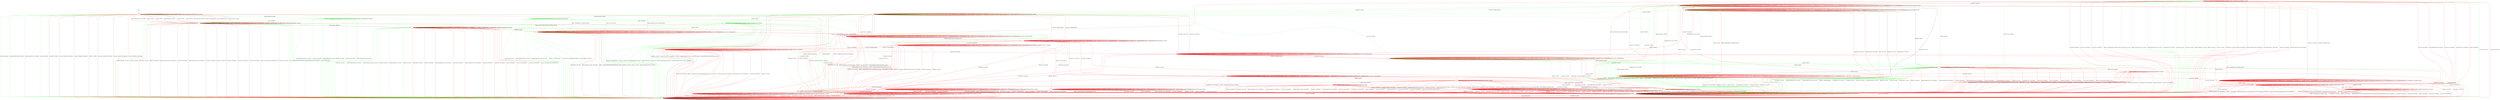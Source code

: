 digraph "" {
	graph ["Incoming time"=0.1571955680847168,
		"Outgoing time"=0.23135089874267578,
		Output="{'States': 36, 'Transitions': 837, 'Filename': '../results/ssh/OpenSSH-DropBear-cvc4-5.dot'}",
		Reference="{'States': 32, 'Transitions': 683, 'Filename': '../subjects/ssh/OpenSSH.dot'}",
		Solver=cvc4,
		Updated="{'States': 18, 'Transitions': 222, 'Filename': '../subjects/ssh/DropBear.dot'}",
		"f-measure"=0.15027624309392265,
		precision=0.3063063063063063,
		recall=0.09956076134699854
	];
	a -> a	[key=0,
		label="KEXINIT / NO_CONN"];
	a -> a	[key=1,
		label="SERVICE_REQUEST_AUTH / NO_CONN"];
	a -> a	[key=2,
		label="UA_PK_OK / NO_CONN"];
	a -> a	[key=3,
		label="SERVICE_REQUEST_CONN / NO_CONN"];
	a -> a	[key=4,
		label="NEWKEYS / NO_CONN"];
	a -> a	[key=5,
		label="UA_PK_NOK / NO_CONN"];
	a -> a	[key=6,
		label="CH_OPEN / CH_MAX"];
	a -> a	[key=7,
		label="CH_REQUEST_PTY / NO_CONN"];
	a -> a	[key=8,
		label="KEX30 / NO_CONN"];
	a -> a	[key=9,
		label="CH_EOF / NO_CONN"];
	a -> a	[key=10,
		label="CH_DATA / NO_CONN"];
	a -> a	[key=11,
		color=green,
		label="KEXINIT_PROCEED / NO_CONN"];
	a -> a	[key=12,
		color=red,
		label="DISCONNECT / NO_CONN"];
	a -> a	[key=13,
		color=red,
		label="CH_WINDOW_ADJUST / NO_CONN"];
	a -> a	[key=14,
		color=red,
		label="DEBUG / NO_CONN"];
	a -> a	[key=15,
		color=red,
		label="UA_NONE / NO_CONN"];
	a -> a	[key=16,
		color=red,
		label="CH_EXTENDED_DATA / NO_CONN"];
	a -> a	[key=17,
		color=red,
		label="IGNORE / NO_CONN"];
	a -> a	[key=18,
		color=red,
		label="UNIMPLEMENTED / NO_CONN"];
	a -> a	[key=19,
		color=red,
		label="UA_PW_OK / NO_CONN"];
	a -> a	[key=20,
		color=red,
		label="UA_PW_NOK / NO_CONN"];
	a -> a	[key=21,
		color=red,
		label="REKEY / NO_CONN|NO_CONN|NO_CONN"];
	a -> f	[key=0,
		label="CH_CLOSE / NO_CONN"];
	b -> a	[key=0,
		color=green,
		label="UA_PK_NOK / NO_CONN"];
	b -> a	[key=1,
		color=green,
		label="SERVICE_REQUEST_AUTH / NO_CONN"];
	b -> a	[key=2,
		color=green,
		label="SERVICE_REQUEST_CONN / NO_CONN"];
	b -> a	[key=3,
		color=green,
		label="CH_REQUEST_PTY / NO_CONN"];
	b -> a	[key=4,
		color=green,
		label="CH_DATA / NO_CONN"];
	b -> a	[key=5,
		color=green,
		label="UA_PK_OK / NO_CONN"];
	b -> a	[key=6,
		color=green,
		label="KEXINIT_PROCEED / NO_CONN"];
	b -> a	[key=7,
		color=green,
		label="KEXINIT / NO_CONN"];
	b -> a	[key=8,
		color=green,
		label="CH_EOF / NO_CONN"];
	b -> a	[key=9,
		color=red,
		label="DISCONNECT / NO_CONN"];
	b -> a	[key=10,
		color=red,
		label="KEXINIT / DISCONNECT"];
	b -> a	[key=11,
		color=red,
		label="SERVICE_REQUEST_AUTH / DISCONNECT"];
	b -> a	[key=12,
		color=red,
		label="CH_WINDOW_ADJUST / DISCONNECT"];
	b -> a	[key=13,
		color=red,
		label="UA_PK_OK / DISCONNECT"];
	b -> a	[key=14,
		color=red,
		label="SERVICE_REQUEST_CONN / DISCONNECT"];
	b -> a	[key=15,
		color=red,
		label="UA_NONE / DISCONNECT"];
	b -> a	[key=16,
		color=red,
		label="CH_EXTENDED_DATA / DISCONNECT"];
	b -> a	[key=17,
		color=red,
		label="UA_PK_NOK / DISCONNECT"];
	b -> a	[key=18,
		color=red,
		label="CH_REQUEST_PTY / DISCONNECT"];
	b -> a	[key=19,
		color=red,
		label="KEX30 / DISCONNECT"];
	b -> a	[key=20,
		color=red,
		label="CH_EOF / DISCONNECT"];
	b -> a	[key=21,
		color=red,
		label="CH_DATA / DISCONNECT"];
	b -> a	[key=22,
		color=red,
		label="UA_PW_OK / DISCONNECT"];
	b -> a	[key=23,
		color=red,
		label="UA_PW_NOK / DISCONNECT"];
	b -> a	[key=24,
		color=red,
		label="REKEY / DISCONNECT|NO_CONN|NO_CONN"];
	b -> b	[key=0,
		label="CH_OPEN / CH_MAX"];
	b -> b	[key=1,
		color=green,
		label="KEX30 / UNIMPLEMENTED"];
	b -> b	[key=2,
		color=red,
		label="DEBUG / NO_RESP"];
	b -> b	[key=3,
		color=red,
		label="IGNORE / NO_RESP"];
	b -> b	[key=4,
		color=red,
		label="UNIMPLEMENTED / NO_RESP"];
	b -> d	[key=0,
		label="NEWKEYS / NO_RESP"];
	b -> f	[key=0,
		color=green,
		label="CH_CLOSE / NO_CONN"];
	b -> f	[key=1,
		color=red,
		label="CH_CLOSE / DISCONNECT"];
	c -> a	[key=0,
		color=green,
		label="CH_OPEN / KEXINIT"];
	c -> a	[key=1,
		color=red,
		label="CH_OPEN / KEXINIT+DISCONNECT"];
	c -> c	[key=0,
		label="CH_CLOSE / CH_NONE"];
	c -> c	[key=1,
		label="CH_REQUEST_PTY / CH_NONE"];
	c -> c	[key=2,
		label="CH_EOF / CH_NONE"];
	c -> c	[key=3,
		label="CH_DATA / CH_NONE"];
	c -> c	[key=4,
		color=red,
		label="CH_WINDOW_ADJUST / CH_NONE"];
	c -> c	[key=5,
		color=red,
		label="CH_EXTENDED_DATA / CH_NONE"];
	c -> e	[key=0,
		color=red,
		label="REKEY / KEXINIT|KEX31+NEWKEYS|NO_RESP"];
	c -> f	[key=0,
		color=green,
		label="UA_PK_NOK / KEXINIT"];
	c -> f	[key=1,
		color=green,
		label="SERVICE_REQUEST_AUTH / KEXINIT"];
	c -> f	[key=2,
		color=green,
		label="SERVICE_REQUEST_CONN / KEXINIT"];
	c -> f	[key=3,
		color=green,
		label="UA_PK_OK / KEXINIT"];
	c -> f	[key=4,
		color=red,
		label="DISCONNECT / KEXINIT"];
	c -> f	[key=5,
		color=red,
		label="UA_PK_OK / KEXINIT+DISCONNECT"];
	c -> f	[key=6,
		color=red,
		label="UA_NONE / KEXINIT+DISCONNECT"];
	c -> f	[key=7,
		color=red,
		label="NEWKEYS / KEXINIT"];
	c -> f	[key=8,
		color=red,
		label="UA_PK_NOK / KEXINIT+DISCONNECT"];
	c -> f	[key=9,
		color=red,
		label="UA_PW_OK / KEXINIT+DISCONNECT"];
	c -> f	[key=10,
		color=red,
		label="UA_PW_NOK / KEXINIT+DISCONNECT"];
	c -> j	[key=0,
		label="KEXINIT / KEXINIT"];
	c -> j	[key=1,
		color=green,
		label="KEX30 / KEXINIT+UNIMPLEMENTED"];
	c -> j	[key=2,
		color=green,
		label="NEWKEYS / KEXINIT+UNIMPLEMENTED"];
	c -> j	[key=3,
		color=red,
		label="SERVICE_REQUEST_AUTH / KEXINIT"];
	c -> j	[key=4,
		color=red,
		label="DEBUG / KEXINIT"];
	c -> j	[key=5,
		color=red,
		label="SERVICE_REQUEST_CONN / KEXINIT"];
	c -> j	[key=6,
		color=red,
		label="KEX30 / KEXINIT"];
	c -> j	[key=7,
		color=red,
		label="IGNORE / KEXINIT"];
	c -> j	[key=8,
		color=red,
		label="UNIMPLEMENTED / KEXINIT"];
	o	[color=green];
	c -> o	[key=0,
		color=green,
		label="KEXINIT_PROCEED / KEXINIT"];
	d -> a	[key=0,
		label="NEWKEYS / NO_CONN"];
	d -> a	[key=1,
		color=green,
		label="KEX30 / NO_CONN"];
	d -> a	[key=2,
		color=red,
		label="DISCONNECT / NO_CONN"];
	d -> d	[key=0,
		label="CH_OPEN / CH_MAX"];
	d -> d	[key=1,
		label="CH_DATA / NO_RESP"];
	d -> d	[key=2,
		color=green,
		label="UA_PK_NOK / NO_RESP"];
	d -> d	[key=3,
		color=green,
		label="SERVICE_REQUEST_AUTH / SERVICE_ACCEPT"];
	d -> d	[key=4,
		color=green,
		label="SERVICE_REQUEST_CONN / SERVICE_ACCEPT"];
	d -> d	[key=5,
		color=green,
		label="UA_PK_OK / NO_RESP"];
	d -> d	[key=6,
		color=red,
		label="SERVICE_REQUEST_AUTH / NO_RESP"];
	d -> d	[key=7,
		color=red,
		label="CH_WINDOW_ADJUST / NO_RESP"];
	d -> d	[key=8,
		color=red,
		label="DEBUG / NO_RESP"];
	d -> d	[key=9,
		color=red,
		label="UA_PK_OK / UNIMPLEMENTED"];
	d -> d	[key=10,
		color=red,
		label="SERVICE_REQUEST_CONN / NO_RESP"];
	d -> d	[key=11,
		color=red,
		label="UA_NONE / UNIMPLEMENTED"];
	d -> d	[key=12,
		color=red,
		label="CH_EXTENDED_DATA / NO_RESP"];
	d -> d	[key=13,
		color=red,
		label="UA_PK_NOK / UNIMPLEMENTED"];
	d -> d	[key=14,
		color=red,
		label="KEX30 / NO_RESP"];
	d -> d	[key=15,
		color=red,
		label="IGNORE / NO_RESP"];
	d -> d	[key=16,
		color=red,
		label="CH_EOF / NO_RESP"];
	d -> d	[key=17,
		color=red,
		label="UNIMPLEMENTED / NO_RESP"];
	d -> d	[key=18,
		color=red,
		label="UA_PW_OK / UNIMPLEMENTED"];
	d -> d	[key=19,
		color=red,
		label="UA_PW_NOK / UNIMPLEMENTED"];
	d -> d	[key=20,
		color=red,
		label="REKEY / KEXINIT|KEX31+NEWKEYS|NO_RESP"];
	d -> h	[key=0,
		color=green,
		label="CH_REQUEST_PTY / CH_SUCCESS"];
	d -> i	[key=0,
		color=green,
		label="CH_EOF / CH_EOF"];
	d -> l	[key=0,
		color=green,
		label="CH_CLOSE / CH_EOF"];
	d -> m	[key=0,
		color=red,
		label="CH_REQUEST_PTY / CH_SUCCESS"];
	d -> n	[key=0,
		color=green,
		label="KEXINIT / KEXINIT"];
	r	[color=green];
	d -> r	[key=0,
		color=green,
		label="KEXINIT_PROCEED / KEXINIT"];
	z	[color=red];
	d -> z	[key=0,
		color=red,
		label="CH_CLOSE / CH_CLOSE"];
	ff	[color=red];
	d -> ff	[key=0,
		color=red,
		label="KEXINIT / KEXINIT"];
	e -> a	[key=0,
		color=green,
		label="CH_OPEN / NO_CONN"];
	e -> e	[key=0,
		label="CH_CLOSE / CH_NONE"];
	e -> e	[key=1,
		label="CH_REQUEST_PTY / CH_NONE"];
	e -> e	[key=2,
		label="CH_EOF / CH_NONE"];
	e -> e	[key=3,
		label="CH_DATA / CH_NONE"];
	e -> e	[key=4,
		color=green,
		label="UA_PK_NOK / UA_FAILURE"];
	e -> e	[key=5,
		color=green,
		label="SERVICE_REQUEST_AUTH / SERVICE_ACCEPT"];
	e -> e	[key=6,
		color=red,
		label="KEXINIT / UNIMPLEMENTED"];
	e -> e	[key=7,
		color=red,
		label="CH_WINDOW_ADJUST / CH_NONE"];
	e -> e	[key=8,
		color=red,
		label="DEBUG / NO_RESP"];
	e -> e	[key=9,
		color=red,
		label="UA_PK_OK / UNIMPLEMENTED"];
	e -> e	[key=10,
		color=red,
		label="UA_NONE / UNIMPLEMENTED"];
	e -> e	[key=11,
		color=red,
		label="CH_EXTENDED_DATA / CH_NONE"];
	e -> e	[key=12,
		color=red,
		label="UA_PK_NOK / UNIMPLEMENTED"];
	e -> e	[key=13,
		color=red,
		label="KEX30 / UNIMPLEMENTED"];
	e -> e	[key=14,
		color=red,
		label="IGNORE / NO_RESP"];
	e -> e	[key=15,
		color=red,
		label="UNIMPLEMENTED / NO_RESP"];
	e -> e	[key=16,
		color=red,
		label="UA_PW_OK / UNIMPLEMENTED"];
	e -> e	[key=17,
		color=red,
		label="UA_PW_NOK / UNIMPLEMENTED"];
	e -> f	[key=0,
		label="NEWKEYS / NO_CONN"];
	e -> f	[key=1,
		color=green,
		label="KEX30 / NO_CONN"];
	e -> f	[key=2,
		color=green,
		label="SERVICE_REQUEST_CONN / NO_CONN"];
	e -> f	[key=3,
		color=red,
		label="DISCONNECT / NO_CONN"];
	e -> f	[key=4,
		color=red,
		label="SERVICE_REQUEST_CONN / DISCONNECT"];
	e -> f	[key=5,
		color=red,
		label="REKEY / UNIMPLEMENTED|UNIMPLEMENTED|NO_CONN"];
	e -> l	[key=0,
		color=green,
		label="UA_PK_OK / UA_SUCCESS"];
	e -> l	[key=1,
		color=red,
		label="SERVICE_REQUEST_AUTH / SERVICE_ACCEPT"];
	p	[color=green];
	e -> p	[key=0,
		color=green,
		label="KEXINIT_PROCEED / KEXINIT"];
	q	[color=green];
	e -> q	[key=0,
		color=green,
		label="KEXINIT / KEXINIT"];
	s	[color=red];
	e -> s	[key=0,
		color=red,
		label="CH_OPEN / UNIMPLEMENTED"];
	f -> a	[key=0,
		label="CH_OPEN / NO_CONN"];
	f -> f	[key=0,
		label="KEXINIT / NO_CONN"];
	f -> f	[key=1,
		label="SERVICE_REQUEST_AUTH / NO_CONN"];
	f -> f	[key=2,
		label="UA_PK_OK / NO_CONN"];
	f -> f	[key=3,
		label="SERVICE_REQUEST_CONN / NO_CONN"];
	f -> f	[key=4,
		label="NEWKEYS / NO_CONN"];
	f -> f	[key=5,
		label="UA_PK_NOK / NO_CONN"];
	f -> f	[key=6,
		label="CH_CLOSE / CH_NONE"];
	f -> f	[key=7,
		label="CH_REQUEST_PTY / CH_NONE"];
	f -> f	[key=8,
		label="KEX30 / NO_CONN"];
	f -> f	[key=9,
		label="CH_EOF / CH_NONE"];
	f -> f	[key=10,
		label="CH_DATA / CH_NONE"];
	f -> f	[key=11,
		color=green,
		label="KEXINIT_PROCEED / NO_CONN"];
	f -> f	[key=12,
		color=red,
		label="DISCONNECT / NO_CONN"];
	f -> f	[key=13,
		color=red,
		label="CH_WINDOW_ADJUST / CH_NONE"];
	f -> f	[key=14,
		color=red,
		label="DEBUG / NO_CONN"];
	f -> f	[key=15,
		color=red,
		label="UA_NONE / NO_CONN"];
	f -> f	[key=16,
		color=red,
		label="CH_EXTENDED_DATA / CH_NONE"];
	f -> f	[key=17,
		color=red,
		label="IGNORE / NO_CONN"];
	f -> f	[key=18,
		color=red,
		label="UNIMPLEMENTED / NO_CONN"];
	f -> f	[key=19,
		color=red,
		label="UA_PW_OK / NO_CONN"];
	f -> f	[key=20,
		color=red,
		label="UA_PW_NOK / NO_CONN"];
	f -> f	[key=21,
		color=red,
		label="REKEY / NO_CONN|NO_CONN|NO_CONN"];
	g -> c	[key=0];
	h -> a	[key=0,
		label="NEWKEYS / NO_CONN"];
	h -> a	[key=1,
		color=green,
		label="KEX30 / NO_CONN"];
	h -> a	[key=2,
		color=green,
		label="CH_REQUEST_PTY / NO_CONN"];
	h -> a	[key=3,
		color=red,
		label="DISCONNECT / NO_CONN"];
	h -> a	[key=4,
		color=red,
		label="CH_REQUEST_PTY / DISCONNECT"];
	h -> h	[key=0,
		label="CH_OPEN / CH_MAX"];
	h -> h	[key=1,
		label="CH_DATA / NO_RESP"];
	h -> h	[key=2,
		color=green,
		label="UA_PK_NOK / NO_RESP"];
	h -> h	[key=3,
		color=green,
		label="SERVICE_REQUEST_AUTH / SERVICE_ACCEPT"];
	h -> h	[key=4,
		color=green,
		label="SERVICE_REQUEST_CONN / SERVICE_ACCEPT"];
	h -> h	[key=5,
		color=green,
		label="UA_PK_OK / NO_RESP"];
	h -> h	[key=6,
		color=red,
		label="SERVICE_REQUEST_AUTH / UNIMPLEMENTED"];
	h -> h	[key=7,
		color=red,
		label="CH_WINDOW_ADJUST / NO_RESP"];
	h -> h	[key=8,
		color=red,
		label="DEBUG / NO_RESP"];
	h -> h	[key=9,
		color=red,
		label="UA_PK_OK / UNIMPLEMENTED"];
	h -> h	[key=10,
		color=red,
		label="SERVICE_REQUEST_CONN / UNIMPLEMENTED"];
	h -> h	[key=11,
		color=red,
		label="UA_NONE / UNIMPLEMENTED"];
	h -> h	[key=12,
		color=red,
		label="CH_EXTENDED_DATA / NO_RESP"];
	h -> h	[key=13,
		color=red,
		label="UA_PK_NOK / UNIMPLEMENTED"];
	h -> h	[key=14,
		color=red,
		label="KEX30 / UNIMPLEMENTED"];
	h -> h	[key=15,
		color=red,
		label="IGNORE / NO_RESP"];
	h -> h	[key=16,
		color=red,
		label="CH_EOF / NO_RESP"];
	h -> h	[key=17,
		color=red,
		label="UNIMPLEMENTED / NO_RESP"];
	h -> h	[key=18,
		color=red,
		label="UA_PW_OK / UNIMPLEMENTED"];
	h -> h	[key=19,
		color=red,
		label="UA_PW_NOK / UNIMPLEMENTED"];
	h -> l	[key=0,
		color=green,
		label="CH_CLOSE / CH_EOF"];
	h -> m	[key=0,
		color=green,
		label="CH_EOF / CH_EOF"];
	h -> m	[key=1,
		color=red,
		label="REKEY / KEXINIT|KEX31+NEWKEYS|NO_RESP"];
	h -> n	[key=0,
		label="KEXINIT / KEXINIT"];
	h -> r	[key=0,
		color=green,
		label="KEXINIT_PROCEED / KEXINIT"];
	t	[color=red];
	h -> t	[key=0,
		color=red,
		label="CH_CLOSE / CH_CLOSE"];
	i -> a	[key=0,
		label="NEWKEYS / NO_CONN"];
	i -> a	[key=1,
		color=green,
		label="KEX30 / NO_CONN"];
	i -> a	[key=2,
		color=green,
		label="CH_DATA / NO_CONN"];
	i -> a	[key=3,
		color=red,
		label="DISCONNECT / NO_CONN"];
	i -> d	[key=0,
		color=red,
		label="REKEY / KEXINIT|KEX31+NEWKEYS|NO_RESP"];
	i -> h	[key=0,
		color=red,
		label="CH_REQUEST_PTY / CH_SUCCESS"];
	i -> i	[key=0,
		label="CH_OPEN / CH_MAX"];
	i -> i	[key=1,
		label="CH_EOF / NO_RESP"];
	i -> i	[key=2,
		color=green,
		label="UA_PK_NOK / NO_RESP"];
	i -> i	[key=3,
		color=green,
		label="SERVICE_REQUEST_AUTH / SERVICE_ACCEPT"];
	i -> i	[key=4,
		color=green,
		label="SERVICE_REQUEST_CONN / SERVICE_ACCEPT"];
	i -> i	[key=5,
		color=green,
		label="UA_PK_OK / NO_RESP"];
	i -> i	[key=6,
		color=red,
		label="SERVICE_REQUEST_AUTH / UNIMPLEMENTED"];
	i -> i	[key=7,
		color=red,
		label="CH_WINDOW_ADJUST / NO_RESP"];
	i -> i	[key=8,
		color=red,
		label="DEBUG / NO_RESP"];
	i -> i	[key=9,
		color=red,
		label="UA_PK_OK / UNIMPLEMENTED"];
	i -> i	[key=10,
		color=red,
		label="SERVICE_REQUEST_CONN / UNIMPLEMENTED"];
	i -> i	[key=11,
		color=red,
		label="UA_NONE / UNIMPLEMENTED"];
	i -> i	[key=12,
		color=red,
		label="CH_EXTENDED_DATA / NO_RESP"];
	i -> i	[key=13,
		color=red,
		label="UA_PK_NOK / UNIMPLEMENTED"];
	i -> i	[key=14,
		color=red,
		label="KEX30 / UNIMPLEMENTED"];
	i -> i	[key=15,
		color=red,
		label="IGNORE / NO_RESP"];
	i -> i	[key=16,
		color=red,
		label="CH_DATA / NO_RESP"];
	i -> i	[key=17,
		color=red,
		label="UNIMPLEMENTED / NO_RESP"];
	i -> i	[key=18,
		color=red,
		label="UA_PW_OK / UNIMPLEMENTED"];
	i -> i	[key=19,
		color=red,
		label="UA_PW_NOK / UNIMPLEMENTED"];
	i -> l	[key=0,
		color=green,
		label="CH_CLOSE / NO_RESP"];
	i -> m	[key=0,
		color=green,
		label="CH_REQUEST_PTY / CH_SUCCESS"];
	i -> n	[key=0,
		color=green,
		label="KEXINIT / KEXINIT"];
	i -> r	[key=0,
		color=green,
		label="KEXINIT_PROCEED / KEXINIT"];
	i -> t	[key=0,
		color=red,
		label="CH_CLOSE / CH_CLOSE"];
	i -> ff	[key=0,
		color=red,
		label="KEXINIT / KEXINIT"];
	j -> a	[key=0,
		color=green,
		label="CH_OPEN / NO_CONN"];
	j -> a	[key=1,
		color=red,
		label="CH_OPEN / DISCONNECT"];
	j -> f	[key=0,
		color=green,
		label="UA_PK_NOK / NO_CONN"];
	j -> f	[key=1,
		color=green,
		label="SERVICE_REQUEST_AUTH / NO_CONN"];
	j -> f	[key=2,
		color=green,
		label="SERVICE_REQUEST_CONN / NO_CONN"];
	j -> f	[key=3,
		color=green,
		label="UA_PK_OK / NO_CONN"];
	j -> f	[key=4,
		color=green,
		label="KEXINIT_PROCEED / NO_CONN"];
	j -> f	[key=5,
		color=green,
		label="KEXINIT / NO_CONN"];
	j -> f	[key=6,
		color=red,
		label="DISCONNECT / NO_CONN"];
	j -> f	[key=7,
		color=red,
		label="KEXINIT / DISCONNECT"];
	j -> f	[key=8,
		color=red,
		label="SERVICE_REQUEST_AUTH / DISCONNECT"];
	j -> f	[key=9,
		color=red,
		label="UA_PK_OK / DISCONNECT"];
	j -> f	[key=10,
		color=red,
		label="SERVICE_REQUEST_CONN / DISCONNECT"];
	j -> f	[key=11,
		color=red,
		label="UA_NONE / DISCONNECT"];
	j -> f	[key=12,
		color=red,
		label="NEWKEYS / NO_CONN"];
	j -> f	[key=13,
		color=red,
		label="UA_PK_NOK / DISCONNECT"];
	j -> f	[key=14,
		color=red,
		label="UA_PW_OK / DISCONNECT"];
	j -> f	[key=15,
		color=red,
		label="UA_PW_NOK / DISCONNECT"];
	j -> f	[key=16,
		color=red,
		label="REKEY / DISCONNECT|NO_CONN|NO_CONN"];
	j -> j	[key=0,
		label="CH_CLOSE / CH_NONE"];
	j -> j	[key=1,
		label="CH_REQUEST_PTY / CH_NONE"];
	j -> j	[key=2,
		label="CH_EOF / CH_NONE"];
	j -> j	[key=3,
		label="CH_DATA / CH_NONE"];
	j -> j	[key=4,
		color=green,
		label="NEWKEYS / UNIMPLEMENTED"];
	j -> j	[key=5,
		color=red,
		label="CH_WINDOW_ADJUST / CH_NONE"];
	j -> j	[key=6,
		color=red,
		label="DEBUG / NO_RESP"];
	j -> j	[key=7,
		color=red,
		label="CH_EXTENDED_DATA / CH_NONE"];
	j -> j	[key=8,
		color=red,
		label="IGNORE / NO_RESP"];
	j -> j	[key=9,
		color=red,
		label="UNIMPLEMENTED / NO_RESP"];
	j -> k	[key=0,
		label="KEX30 / KEX31+NEWKEYS"];
	k -> a	[key=0,
		color=green,
		label="CH_OPEN / NO_CONN"];
	k -> a	[key=1,
		color=red,
		label="CH_OPEN / DISCONNECT"];
	k -> e	[key=0,
		label="NEWKEYS / NO_RESP"];
	k -> f	[key=0,
		color=green,
		label="UA_PK_NOK / NO_CONN"];
	k -> f	[key=1,
		color=green,
		label="SERVICE_REQUEST_AUTH / NO_CONN"];
	k -> f	[key=2,
		color=green,
		label="SERVICE_REQUEST_CONN / NO_CONN"];
	k -> f	[key=3,
		color=green,
		label="UA_PK_OK / NO_CONN"];
	k -> f	[key=4,
		color=green,
		label="KEXINIT_PROCEED / NO_CONN"];
	k -> f	[key=5,
		color=green,
		label="KEXINIT / NO_CONN"];
	k -> f	[key=6,
		color=red,
		label="DISCONNECT / NO_CONN"];
	k -> f	[key=7,
		color=red,
		label="KEXINIT / DISCONNECT"];
	k -> f	[key=8,
		color=red,
		label="SERVICE_REQUEST_AUTH / DISCONNECT"];
	k -> f	[key=9,
		color=red,
		label="UA_PK_OK / DISCONNECT"];
	k -> f	[key=10,
		color=red,
		label="SERVICE_REQUEST_CONN / DISCONNECT"];
	k -> f	[key=11,
		color=red,
		label="UA_NONE / DISCONNECT"];
	k -> f	[key=12,
		color=red,
		label="UA_PK_NOK / DISCONNECT"];
	k -> f	[key=13,
		color=red,
		label="KEX30 / DISCONNECT"];
	k -> f	[key=14,
		color=red,
		label="UA_PW_OK / DISCONNECT"];
	k -> f	[key=15,
		color=red,
		label="UA_PW_NOK / DISCONNECT"];
	k -> f	[key=16,
		color=red,
		label="REKEY / DISCONNECT|NO_CONN|NO_CONN"];
	k -> k	[key=0,
		label="CH_CLOSE / CH_NONE"];
	k -> k	[key=1,
		label="CH_REQUEST_PTY / CH_NONE"];
	k -> k	[key=2,
		label="CH_EOF / CH_NONE"];
	k -> k	[key=3,
		label="CH_DATA / CH_NONE"];
	k -> k	[key=4,
		color=green,
		label="KEX30 / UNIMPLEMENTED"];
	k -> k	[key=5,
		color=red,
		label="CH_WINDOW_ADJUST / CH_NONE"];
	k -> k	[key=6,
		color=red,
		label="DEBUG / NO_RESP"];
	k -> k	[key=7,
		color=red,
		label="CH_EXTENDED_DATA / CH_NONE"];
	k -> k	[key=8,
		color=red,
		label="IGNORE / NO_RESP"];
	k -> k	[key=9,
		color=red,
		label="UNIMPLEMENTED / NO_RESP"];
	l -> d	[key=0,
		color=green,
		label="CH_OPEN / CH_OPEN_SUCCESS"];
	l -> f	[key=0,
		label="NEWKEYS / NO_CONN"];
	l -> f	[key=1,
		color=green,
		label="KEX30 / NO_CONN"];
	l -> f	[key=2,
		color=red,
		label="DISCONNECT / NO_CONN"];
	l -> f	[key=3,
		color=red,
		label="SERVICE_REQUEST_CONN / DISCONNECT"];
	l -> f	[key=4,
		color=red,
		label="REKEY / UNIMPLEMENTED|UNIMPLEMENTED|NO_CONN"];
	l -> l	[key=0,
		label="SERVICE_REQUEST_AUTH / SERVICE_ACCEPT"];
	l -> l	[key=1,
		label="CH_CLOSE / CH_NONE"];
	l -> l	[key=2,
		label="CH_REQUEST_PTY / CH_NONE"];
	l -> l	[key=3,
		label="CH_EOF / CH_NONE"];
	l -> l	[key=4,
		label="CH_DATA / CH_NONE"];
	l -> l	[key=5,
		color=green,
		label="UA_PK_NOK / NO_RESP"];
	l -> l	[key=6,
		color=green,
		label="SERVICE_REQUEST_CONN / SERVICE_ACCEPT"];
	l -> l	[key=7,
		color=green,
		label="UA_PK_OK / NO_RESP"];
	l -> l	[key=8,
		color=red,
		label="KEXINIT / UNIMPLEMENTED"];
	l -> l	[key=9,
		color=red,
		label="CH_WINDOW_ADJUST / CH_NONE"];
	l -> l	[key=10,
		color=red,
		label="DEBUG / NO_RESP"];
	l -> l	[key=11,
		color=red,
		label="CH_EXTENDED_DATA / CH_NONE"];
	l -> l	[key=12,
		color=red,
		label="KEX30 / UNIMPLEMENTED"];
	l -> l	[key=13,
		color=red,
		label="IGNORE / NO_RESP"];
	l -> l	[key=14,
		color=red,
		label="UNIMPLEMENTED / NO_RESP"];
	l -> p	[key=0,
		color=green,
		label="KEXINIT_PROCEED / KEXINIT"];
	l -> q	[key=0,
		color=green,
		label="KEXINIT / KEXINIT"];
	l -> t	[key=0,
		color=red,
		label="UA_PK_OK / UA_SUCCESS"];
	l -> t	[key=1,
		color=red,
		label="UA_PW_OK / UA_SUCCESS"];
	u	[color=red];
	l -> u	[key=0,
		color=red,
		label="UA_PW_NOK / UA_FAILURE"];
	v	[color=red];
	l -> v	[key=0,
		color=red,
		label="UA_NONE / UA_FAILURE"];
	w	[color=red];
	l -> w	[key=0,
		color=red,
		label="UA_PK_NOK / UA_FAILURE"];
	x	[color=red];
	l -> x	[key=0,
		color=red,
		label="CH_OPEN / UNIMPLEMENTED"];
	m -> a	[key=0,
		label="NEWKEYS / NO_CONN"];
	m -> a	[key=1,
		color=green,
		label="KEX30 / NO_CONN"];
	m -> a	[key=2,
		color=green,
		label="CH_REQUEST_PTY / NO_CONN"];
	m -> a	[key=3,
		color=green,
		label="CH_DATA / NO_CONN"];
	m -> a	[key=4,
		color=red,
		label="DISCONNECT / NO_CONN"];
	m -> a	[key=5,
		color=red,
		label="CH_REQUEST_PTY / DISCONNECT"];
	m -> l	[key=0,
		color=green,
		label="CH_CLOSE / NO_RESP"];
	m -> m	[key=0,
		label="CH_OPEN / CH_MAX"];
	m -> m	[key=1,
		label="CH_EOF / NO_RESP"];
	m -> m	[key=2,
		color=green,
		label="UA_PK_NOK / NO_RESP"];
	m -> m	[key=3,
		color=green,
		label="SERVICE_REQUEST_AUTH / SERVICE_ACCEPT"];
	m -> m	[key=4,
		color=green,
		label="SERVICE_REQUEST_CONN / SERVICE_ACCEPT"];
	m -> m	[key=5,
		color=green,
		label="UA_PK_OK / NO_RESP"];
	m -> m	[key=6,
		color=red,
		label="SERVICE_REQUEST_AUTH / NO_RESP"];
	m -> m	[key=7,
		color=red,
		label="CH_WINDOW_ADJUST / NO_RESP"];
	m -> m	[key=8,
		color=red,
		label="DEBUG / NO_RESP"];
	m -> m	[key=9,
		color=red,
		label="UA_PK_OK / UNIMPLEMENTED"];
	m -> m	[key=10,
		color=red,
		label="SERVICE_REQUEST_CONN / NO_RESP"];
	m -> m	[key=11,
		color=red,
		label="UA_NONE / UNIMPLEMENTED"];
	m -> m	[key=12,
		color=red,
		label="CH_EXTENDED_DATA / NO_RESP"];
	m -> m	[key=13,
		color=red,
		label="UA_PK_NOK / UNIMPLEMENTED"];
	m -> m	[key=14,
		color=red,
		label="KEX30 / NO_RESP"];
	m -> m	[key=15,
		color=red,
		label="IGNORE / NO_RESP"];
	m -> m	[key=16,
		color=red,
		label="CH_DATA / NO_RESP"];
	m -> m	[key=17,
		color=red,
		label="UNIMPLEMENTED / NO_RESP"];
	m -> m	[key=18,
		color=red,
		label="UA_PW_OK / UNIMPLEMENTED"];
	m -> m	[key=19,
		color=red,
		label="UA_PW_NOK / UNIMPLEMENTED"];
	m -> m	[key=20,
		color=red,
		label="REKEY / KEXINIT|KEX31+NEWKEYS|NO_RESP"];
	m -> n	[key=0,
		label="KEXINIT / KEXINIT"];
	m -> r	[key=0,
		color=green,
		label="KEXINIT_PROCEED / KEXINIT"];
	m -> z	[key=0,
		color=red,
		label="CH_CLOSE / CH_CLOSE"];
	n -> a	[key=0,
		color=green,
		label="UA_PK_NOK / NO_CONN"];
	n -> a	[key=1,
		color=green,
		label="SERVICE_REQUEST_AUTH / NO_CONN"];
	n -> a	[key=2,
		color=green,
		label="SERVICE_REQUEST_CONN / NO_CONN"];
	n -> a	[key=3,
		color=green,
		label="NEWKEYS / UNIMPLEMENTED"];
	n -> a	[key=4,
		color=green,
		label="CH_REQUEST_PTY / NO_CONN"];
	n -> a	[key=5,
		color=green,
		label="CH_DATA / NO_CONN"];
	n -> a	[key=6,
		color=green,
		label="UA_PK_OK / NO_CONN"];
	n -> a	[key=7,
		color=green,
		label="KEXINIT_PROCEED / NO_CONN"];
	n -> a	[key=8,
		color=green,
		label="KEXINIT / NO_CONN"];
	n -> a	[key=9,
		color=green,
		label="CH_EOF / NO_CONN"];
	n -> a	[key=10,
		color=red,
		label="DISCONNECT / NO_CONN"];
	n -> a	[key=11,
		color=red,
		label="KEXINIT / DISCONNECT"];
	n -> a	[key=12,
		color=red,
		label="SERVICE_REQUEST_AUTH / DISCONNECT"];
	n -> a	[key=13,
		color=red,
		label="CH_WINDOW_ADJUST / DISCONNECT"];
	n -> a	[key=14,
		color=red,
		label="UA_PK_OK / DISCONNECT"];
	n -> a	[key=15,
		color=red,
		label="SERVICE_REQUEST_CONN / DISCONNECT"];
	n -> a	[key=16,
		color=red,
		label="UA_NONE / DISCONNECT"];
	n -> a	[key=17,
		color=red,
		label="CH_EXTENDED_DATA / DISCONNECT"];
	n -> a	[key=18,
		color=red,
		label="NEWKEYS / NO_CONN"];
	n -> a	[key=19,
		color=red,
		label="UA_PK_NOK / DISCONNECT"];
	n -> a	[key=20,
		color=red,
		label="CH_REQUEST_PTY / DISCONNECT"];
	n -> a	[key=21,
		color=red,
		label="CH_EOF / DISCONNECT"];
	n -> a	[key=22,
		color=red,
		label="CH_DATA / DISCONNECT"];
	n -> a	[key=23,
		color=red,
		label="UA_PW_OK / DISCONNECT"];
	n -> a	[key=24,
		color=red,
		label="UA_PW_NOK / DISCONNECT"];
	n -> a	[key=25,
		color=red,
		label="REKEY / DISCONNECT|NO_CONN|NO_CONN"];
	n -> b	[key=0,
		color=green,
		label="KEX30 / KEX31+NEWKEYS"];
	n -> f	[key=0,
		color=green,
		label="CH_CLOSE / NO_CONN"];
	n -> f	[key=1,
		color=red,
		label="CH_CLOSE / DISCONNECT"];
	n -> n	[key=0,
		label="CH_OPEN / CH_MAX"];
	n -> n	[key=1,
		color=red,
		label="DEBUG / NO_RESP"];
	n -> n	[key=2,
		color=red,
		label="IGNORE / NO_RESP"];
	n -> n	[key=3,
		color=red,
		label="UNIMPLEMENTED / NO_RESP"];
	jj	[color=red];
	n -> jj	[key=0,
		color=red,
		label="KEX30 / KEX31+NEWKEYS"];
	o -> a	[key=0,
		color=green,
		label="CH_OPEN / NO_CONN"];
	o -> f	[key=0,
		color=green,
		label="UA_PK_NOK / NO_CONN"];
	o -> f	[key=1,
		color=green,
		label="SERVICE_REQUEST_AUTH / NO_CONN"];
	o -> f	[key=2,
		color=green,
		label="SERVICE_REQUEST_CONN / NO_CONN"];
	o -> f	[key=3,
		color=green,
		label="UA_PK_OK / NO_CONN"];
	o -> f	[key=4,
		color=green,
		label="KEXINIT_PROCEED / NO_CONN"];
	o -> f	[key=5,
		color=green,
		label="KEXINIT / NO_CONN"];
	o -> j	[key=0,
		color=green,
		label="KEX30 / NO_RESP"];
	o -> o	[key=0,
		color=green,
		label="NEWKEYS / UNIMPLEMENTED"];
	o -> o	[key=1,
		color=green,
		label="CH_REQUEST_PTY / CH_NONE"];
	o -> o	[key=2,
		color=green,
		label="CH_DATA / CH_NONE"];
	o -> o	[key=3,
		color=green,
		label="CH_CLOSE / CH_NONE"];
	o -> o	[key=4,
		color=green,
		label="CH_EOF / CH_NONE"];
	p -> a	[key=0,
		color=green,
		label="CH_OPEN / NO_CONN"];
	p -> f	[key=0,
		color=green,
		label="UA_PK_NOK / NO_CONN"];
	p -> f	[key=1,
		color=green,
		label="SERVICE_REQUEST_AUTH / NO_CONN"];
	p -> f	[key=2,
		color=green,
		label="SERVICE_REQUEST_CONN / NO_CONN"];
	p -> f	[key=3,
		color=green,
		label="NEWKEYS / UNIMPLEMENTED"];
	p -> f	[key=4,
		color=green,
		label="UA_PK_OK / NO_CONN"];
	p -> f	[key=5,
		color=green,
		label="KEXINIT_PROCEED / NO_CONN"];
	p -> f	[key=6,
		color=green,
		label="KEXINIT / NO_CONN"];
	p -> p	[key=0,
		color=green,
		label="CH_REQUEST_PTY / CH_NONE"];
	p -> p	[key=1,
		color=green,
		label="CH_DATA / CH_NONE"];
	p -> p	[key=2,
		color=green,
		label="CH_CLOSE / CH_NONE"];
	p -> p	[key=3,
		color=green,
		label="CH_EOF / CH_NONE"];
	p -> q	[key=0,
		color=green,
		label="KEX30 / NO_RESP"];
	q -> a	[key=0,
		color=green,
		label="CH_OPEN / NO_CONN"];
	q -> f	[key=0,
		color=green,
		label="UA_PK_NOK / NO_CONN"];
	q -> f	[key=1,
		color=green,
		label="SERVICE_REQUEST_AUTH / NO_CONN"];
	q -> f	[key=2,
		color=green,
		label="SERVICE_REQUEST_CONN / NO_CONN"];
	q -> f	[key=3,
		color=green,
		label="NEWKEYS / UNIMPLEMENTED"];
	q -> f	[key=4,
		color=green,
		label="UA_PK_OK / NO_CONN"];
	q -> f	[key=5,
		color=green,
		label="KEXINIT_PROCEED / NO_CONN"];
	q -> f	[key=6,
		color=green,
		label="KEXINIT / NO_CONN"];
	q -> k	[key=0,
		color=green,
		label="KEX30 / KEX31+NEWKEYS"];
	q -> q	[key=0,
		color=green,
		label="CH_REQUEST_PTY / CH_NONE"];
	q -> q	[key=1,
		color=green,
		label="CH_DATA / CH_NONE"];
	q -> q	[key=2,
		color=green,
		label="CH_CLOSE / CH_NONE"];
	q -> q	[key=3,
		color=green,
		label="CH_EOF / CH_NONE"];
	r -> a	[key=0,
		color=green,
		label="UA_PK_NOK / NO_CONN"];
	r -> a	[key=1,
		color=green,
		label="SERVICE_REQUEST_AUTH / NO_CONN"];
	r -> a	[key=2,
		color=green,
		label="SERVICE_REQUEST_CONN / NO_CONN"];
	r -> a	[key=3,
		color=green,
		label="NEWKEYS / UNIMPLEMENTED"];
	r -> a	[key=4,
		color=green,
		label="CH_REQUEST_PTY / NO_CONN"];
	r -> a	[key=5,
		color=green,
		label="CH_DATA / NO_CONN"];
	r -> a	[key=6,
		color=green,
		label="UA_PK_OK / NO_CONN"];
	r -> a	[key=7,
		color=green,
		label="KEXINIT_PROCEED / NO_CONN"];
	r -> a	[key=8,
		color=green,
		label="KEXINIT / NO_CONN"];
	r -> a	[key=9,
		color=green,
		label="CH_EOF / NO_CONN"];
	r -> f	[key=0,
		color=green,
		label="CH_CLOSE / NO_CONN"];
	r -> n	[key=0,
		color=green,
		label="KEX30 / NO_RESP"];
	r -> r	[key=0,
		color=green,
		label="CH_OPEN / CH_MAX"];
	s -> a	[key=0,
		color=red,
		label="DISCONNECT / NO_CONN"];
	s -> a	[key=1,
		color=red,
		label="SERVICE_REQUEST_CONN / DISCONNECT"];
	s -> a	[key=2,
		color=red,
		label="NEWKEYS / NO_CONN"];
	s -> a	[key=3,
		color=red,
		label="REKEY / UNIMPLEMENTED|UNIMPLEMENTED|NO_CONN"];
	s -> e	[key=0,
		color=red,
		label="CH_CLOSE / UNIMPLEMENTED"];
	s -> s	[key=0,
		color=red,
		label="KEXINIT / UNIMPLEMENTED"];
	s -> s	[key=1,
		color=red,
		label="CH_WINDOW_ADJUST / UNIMPLEMENTED"];
	s -> s	[key=2,
		color=red,
		label="DEBUG / NO_RESP"];
	s -> s	[key=3,
		color=red,
		label="UA_PK_OK / UNIMPLEMENTED"];
	s -> s	[key=4,
		color=red,
		label="UA_NONE / UNIMPLEMENTED"];
	s -> s	[key=5,
		color=red,
		label="CH_EXTENDED_DATA / UNIMPLEMENTED"];
	s -> s	[key=6,
		color=red,
		label="UA_PK_NOK / UNIMPLEMENTED"];
	s -> s	[key=7,
		color=red,
		label="CH_OPEN / CH_MAX"];
	s -> s	[key=8,
		color=red,
		label="CH_REQUEST_PTY / UNIMPLEMENTED"];
	s -> s	[key=9,
		color=red,
		label="KEX30 / UNIMPLEMENTED"];
	s -> s	[key=10,
		color=red,
		label="IGNORE / NO_RESP"];
	s -> s	[key=11,
		color=red,
		label="CH_EOF / UNIMPLEMENTED"];
	s -> s	[key=12,
		color=red,
		label="CH_DATA / UNIMPLEMENTED"];
	s -> s	[key=13,
		color=red,
		label="UNIMPLEMENTED / NO_RESP"];
	s -> s	[key=14,
		color=red,
		label="UA_PW_OK / UNIMPLEMENTED"];
	s -> s	[key=15,
		color=red,
		label="UA_PW_NOK / UNIMPLEMENTED"];
	s -> x	[key=0,
		color=red,
		label="SERVICE_REQUEST_AUTH / SERVICE_ACCEPT"];
	t -> f	[key=0,
		color=red,
		label="DISCONNECT / NO_CONN"];
	t -> f	[key=1,
		color=red,
		label="NEWKEYS / NO_CONN"];
	t -> i	[key=0,
		color=red,
		label="CH_OPEN / CH_OPEN_SUCCESS"];
	t -> t	[key=0,
		color=red,
		label="SERVICE_REQUEST_AUTH / UNIMPLEMENTED"];
	t -> t	[key=1,
		color=red,
		label="CH_WINDOW_ADJUST / CH_NONE"];
	t -> t	[key=2,
		color=red,
		label="DEBUG / NO_RESP"];
	t -> t	[key=3,
		color=red,
		label="UA_PK_OK / UNIMPLEMENTED"];
	t -> t	[key=4,
		color=red,
		label="SERVICE_REQUEST_CONN / UNIMPLEMENTED"];
	t -> t	[key=5,
		color=red,
		label="UA_NONE / UNIMPLEMENTED"];
	t -> t	[key=6,
		color=red,
		label="CH_EXTENDED_DATA / CH_NONE"];
	t -> t	[key=7,
		color=red,
		label="UA_PK_NOK / UNIMPLEMENTED"];
	t -> t	[key=8,
		color=red,
		label="CH_CLOSE / CH_NONE"];
	t -> t	[key=9,
		color=red,
		label="CH_REQUEST_PTY / CH_NONE"];
	t -> t	[key=10,
		color=red,
		label="KEX30 / UNIMPLEMENTED"];
	t -> t	[key=11,
		color=red,
		label="IGNORE / NO_RESP"];
	t -> t	[key=12,
		color=red,
		label="CH_EOF / CH_NONE"];
	t -> t	[key=13,
		color=red,
		label="CH_DATA / CH_NONE"];
	t -> t	[key=14,
		color=red,
		label="UNIMPLEMENTED / NO_RESP"];
	t -> t	[key=15,
		color=red,
		label="UA_PW_OK / UNIMPLEMENTED"];
	t -> t	[key=16,
		color=red,
		label="UA_PW_NOK / UNIMPLEMENTED"];
	y	[color=red];
	t -> y	[key=0,
		color=red,
		label="KEXINIT / KEXINIT"];
	t -> z	[key=0,
		color=red,
		label="REKEY / KEXINIT|KEX31+NEWKEYS|NO_RESP"];
	u -> f	[key=0,
		color=red,
		label="DISCONNECT / NO_CONN"];
	u -> f	[key=1,
		color=red,
		label="UA_PK_OK / DISCONNECT"];
	u -> f	[key=2,
		color=red,
		label="SERVICE_REQUEST_CONN / DISCONNECT"];
	u -> f	[key=3,
		color=red,
		label="UA_NONE / DISCONNECT"];
	u -> f	[key=4,
		color=red,
		label="NEWKEYS / NO_CONN"];
	u -> f	[key=5,
		color=red,
		label="UA_PK_NOK / DISCONNECT"];
	u -> f	[key=6,
		color=red,
		label="REKEY / UNIMPLEMENTED|UNIMPLEMENTED|NO_CONN"];
	u -> t	[key=0,
		color=red,
		label="UA_PW_OK / UA_SUCCESS"];
	u -> u	[key=0,
		color=red,
		label="KEXINIT / UNIMPLEMENTED"];
	u -> u	[key=1,
		color=red,
		label="SERVICE_REQUEST_AUTH / SERVICE_ACCEPT"];
	u -> u	[key=2,
		color=red,
		label="CH_WINDOW_ADJUST / CH_NONE"];
	u -> u	[key=3,
		color=red,
		label="DEBUG / NO_RESP"];
	u -> u	[key=4,
		color=red,
		label="CH_EXTENDED_DATA / CH_NONE"];
	u -> u	[key=5,
		color=red,
		label="CH_CLOSE / CH_NONE"];
	u -> u	[key=6,
		color=red,
		label="CH_REQUEST_PTY / CH_NONE"];
	u -> u	[key=7,
		color=red,
		label="KEX30 / UNIMPLEMENTED"];
	u -> u	[key=8,
		color=red,
		label="IGNORE / NO_RESP"];
	u -> u	[key=9,
		color=red,
		label="CH_EOF / CH_NONE"];
	u -> u	[key=10,
		color=red,
		label="CH_DATA / CH_NONE"];
	u -> u	[key=11,
		color=red,
		label="UNIMPLEMENTED / NO_RESP"];
	u -> u	[key=12,
		color=red,
		label="UA_PW_NOK / UA_FAILURE"];
	aa	[color=red];
	u -> aa	[key=0,
		color=red,
		label="CH_OPEN / UNIMPLEMENTED"];
	v -> f	[key=0,
		color=red,
		label="DISCONNECT / NO_CONN"];
	v -> f	[key=1,
		color=red,
		label="UA_PK_OK / DISCONNECT"];
	v -> f	[key=2,
		color=red,
		label="SERVICE_REQUEST_CONN / DISCONNECT"];
	v -> f	[key=3,
		color=red,
		label="NEWKEYS / NO_CONN"];
	v -> f	[key=4,
		color=red,
		label="UA_PK_NOK / DISCONNECT"];
	v -> f	[key=5,
		color=red,
		label="UA_PW_OK / DISCONNECT"];
	v -> f	[key=6,
		color=red,
		label="UA_PW_NOK / DISCONNECT"];
	v -> f	[key=7,
		color=red,
		label="REKEY / UNIMPLEMENTED|UNIMPLEMENTED|NO_CONN"];
	v -> v	[key=0,
		color=red,
		label="KEXINIT / UNIMPLEMENTED"];
	v -> v	[key=1,
		color=red,
		label="SERVICE_REQUEST_AUTH / SERVICE_ACCEPT"];
	v -> v	[key=2,
		color=red,
		label="CH_WINDOW_ADJUST / CH_NONE"];
	v -> v	[key=3,
		color=red,
		label="DEBUG / NO_RESP"];
	v -> v	[key=4,
		color=red,
		label="UA_NONE / UA_FAILURE"];
	v -> v	[key=5,
		color=red,
		label="CH_EXTENDED_DATA / CH_NONE"];
	v -> v	[key=6,
		color=red,
		label="CH_CLOSE / CH_NONE"];
	v -> v	[key=7,
		color=red,
		label="CH_REQUEST_PTY / CH_NONE"];
	v -> v	[key=8,
		color=red,
		label="KEX30 / UNIMPLEMENTED"];
	v -> v	[key=9,
		color=red,
		label="IGNORE / NO_RESP"];
	v -> v	[key=10,
		color=red,
		label="CH_EOF / CH_NONE"];
	v -> v	[key=11,
		color=red,
		label="CH_DATA / CH_NONE"];
	v -> v	[key=12,
		color=red,
		label="UNIMPLEMENTED / NO_RESP"];
	bb	[color=red];
	v -> bb	[key=0,
		color=red,
		label="CH_OPEN / UNIMPLEMENTED"];
	w -> f	[key=0,
		color=red,
		label="DISCONNECT / NO_CONN"];
	w -> f	[key=1,
		color=red,
		label="UA_PK_OK / DISCONNECT"];
	w -> f	[key=2,
		color=red,
		label="SERVICE_REQUEST_CONN / DISCONNECT"];
	w -> f	[key=3,
		color=red,
		label="UA_NONE / DISCONNECT"];
	w -> f	[key=4,
		color=red,
		label="NEWKEYS / NO_CONN"];
	w -> f	[key=5,
		color=red,
		label="UA_PW_OK / DISCONNECT"];
	w -> f	[key=6,
		color=red,
		label="UA_PW_NOK / DISCONNECT"];
	w -> f	[key=7,
		color=red,
		label="REKEY / UNIMPLEMENTED|UNIMPLEMENTED|NO_CONN"];
	w -> w	[key=0,
		color=red,
		label="KEXINIT / UNIMPLEMENTED"];
	w -> w	[key=1,
		color=red,
		label="SERVICE_REQUEST_AUTH / SERVICE_ACCEPT"];
	w -> w	[key=2,
		color=red,
		label="CH_WINDOW_ADJUST / CH_NONE"];
	w -> w	[key=3,
		color=red,
		label="DEBUG / NO_RESP"];
	w -> w	[key=4,
		color=red,
		label="CH_EXTENDED_DATA / CH_NONE"];
	w -> w	[key=5,
		color=red,
		label="UA_PK_NOK / UA_FAILURE"];
	w -> w	[key=6,
		color=red,
		label="CH_CLOSE / CH_NONE"];
	w -> w	[key=7,
		color=red,
		label="CH_REQUEST_PTY / CH_NONE"];
	w -> w	[key=8,
		color=red,
		label="KEX30 / UNIMPLEMENTED"];
	w -> w	[key=9,
		color=red,
		label="IGNORE / NO_RESP"];
	w -> w	[key=10,
		color=red,
		label="CH_EOF / CH_NONE"];
	w -> w	[key=11,
		color=red,
		label="CH_DATA / CH_NONE"];
	w -> w	[key=12,
		color=red,
		label="UNIMPLEMENTED / NO_RESP"];
	cc	[color=red];
	w -> cc	[key=0,
		color=red,
		label="CH_OPEN / UNIMPLEMENTED"];
	x -> a	[key=0,
		color=red,
		label="DISCONNECT / NO_CONN"];
	x -> a	[key=1,
		color=red,
		label="SERVICE_REQUEST_CONN / DISCONNECT"];
	x -> a	[key=2,
		color=red,
		label="NEWKEYS / NO_CONN"];
	x -> a	[key=3,
		color=red,
		label="REKEY / UNIMPLEMENTED|UNIMPLEMENTED|NO_CONN"];
	x -> l	[key=0,
		color=red,
		label="CH_CLOSE / UNIMPLEMENTED"];
	x -> x	[key=0,
		color=red,
		label="KEXINIT / UNIMPLEMENTED"];
	x -> x	[key=1,
		color=red,
		label="SERVICE_REQUEST_AUTH / SERVICE_ACCEPT"];
	x -> x	[key=2,
		color=red,
		label="CH_WINDOW_ADJUST / UNIMPLEMENTED"];
	x -> x	[key=3,
		color=red,
		label="DEBUG / NO_RESP"];
	x -> x	[key=4,
		color=red,
		label="CH_EXTENDED_DATA / UNIMPLEMENTED"];
	x -> x	[key=5,
		color=red,
		label="CH_OPEN / CH_MAX"];
	x -> x	[key=6,
		color=red,
		label="CH_REQUEST_PTY / UNIMPLEMENTED"];
	x -> x	[key=7,
		color=red,
		label="KEX30 / UNIMPLEMENTED"];
	x -> x	[key=8,
		color=red,
		label="IGNORE / NO_RESP"];
	x -> x	[key=9,
		color=red,
		label="CH_EOF / UNIMPLEMENTED"];
	x -> x	[key=10,
		color=red,
		label="CH_DATA / UNIMPLEMENTED"];
	x -> x	[key=11,
		color=red,
		label="UNIMPLEMENTED / NO_RESP"];
	x -> aa	[key=0,
		color=red,
		label="UA_PW_NOK / UA_FAILURE"];
	x -> bb	[key=0,
		color=red,
		label="UA_NONE / UA_FAILURE"];
	x -> cc	[key=0,
		color=red,
		label="UA_PK_NOK / UA_FAILURE"];
	dd	[color=red];
	x -> dd	[key=0,
		color=red,
		label="UA_PK_OK / UA_SUCCESS"];
	x -> dd	[key=1,
		color=red,
		label="UA_PW_OK / UA_SUCCESS"];
	y -> a	[key=0,
		color=red,
		label="CH_OPEN / DISCONNECT"];
	y -> f	[key=0,
		color=red,
		label="DISCONNECT / NO_CONN"];
	y -> f	[key=1,
		color=red,
		label="KEXINIT / DISCONNECT"];
	y -> f	[key=2,
		color=red,
		label="SERVICE_REQUEST_AUTH / DISCONNECT"];
	y -> f	[key=3,
		color=red,
		label="UA_PK_OK / DISCONNECT"];
	y -> f	[key=4,
		color=red,
		label="SERVICE_REQUEST_CONN / DISCONNECT"];
	y -> f	[key=5,
		color=red,
		label="UA_NONE / DISCONNECT"];
	y -> f	[key=6,
		color=red,
		label="NEWKEYS / NO_CONN"];
	y -> f	[key=7,
		color=red,
		label="UA_PK_NOK / DISCONNECT"];
	y -> f	[key=8,
		color=red,
		label="UA_PW_OK / DISCONNECT"];
	y -> f	[key=9,
		color=red,
		label="UA_PW_NOK / DISCONNECT"];
	y -> f	[key=10,
		color=red,
		label="REKEY / DISCONNECT|NO_CONN|NO_CONN"];
	y -> y	[key=0,
		color=red,
		label="CH_WINDOW_ADJUST / CH_NONE"];
	y -> y	[key=1,
		color=red,
		label="DEBUG / NO_RESP"];
	y -> y	[key=2,
		color=red,
		label="CH_EXTENDED_DATA / CH_NONE"];
	y -> y	[key=3,
		color=red,
		label="CH_CLOSE / CH_NONE"];
	y -> y	[key=4,
		color=red,
		label="CH_REQUEST_PTY / CH_NONE"];
	y -> y	[key=5,
		color=red,
		label="IGNORE / NO_RESP"];
	y -> y	[key=6,
		color=red,
		label="CH_EOF / CH_NONE"];
	y -> y	[key=7,
		color=red,
		label="CH_DATA / CH_NONE"];
	y -> y	[key=8,
		color=red,
		label="UNIMPLEMENTED / NO_RESP"];
	ee	[color=red];
	y -> ee	[key=0,
		color=red,
		label="KEX30 / KEX31+NEWKEYS"];
	z -> d	[key=0,
		color=red,
		label="CH_OPEN / CH_OPEN_SUCCESS"];
	z -> f	[key=0,
		color=red,
		label="DISCONNECT / NO_CONN"];
	z -> f	[key=1,
		color=red,
		label="NEWKEYS / NO_CONN"];
	z -> y	[key=0,
		color=red,
		label="KEXINIT / KEXINIT"];
	z -> z	[key=0,
		color=red,
		label="SERVICE_REQUEST_AUTH / NO_RESP"];
	z -> z	[key=1,
		color=red,
		label="CH_WINDOW_ADJUST / CH_NONE"];
	z -> z	[key=2,
		color=red,
		label="DEBUG / NO_RESP"];
	z -> z	[key=3,
		color=red,
		label="UA_PK_OK / UNIMPLEMENTED"];
	z -> z	[key=4,
		color=red,
		label="SERVICE_REQUEST_CONN / NO_RESP"];
	z -> z	[key=5,
		color=red,
		label="UA_NONE / UNIMPLEMENTED"];
	z -> z	[key=6,
		color=red,
		label="CH_EXTENDED_DATA / CH_NONE"];
	z -> z	[key=7,
		color=red,
		label="UA_PK_NOK / UNIMPLEMENTED"];
	z -> z	[key=8,
		color=red,
		label="CH_CLOSE / CH_NONE"];
	z -> z	[key=9,
		color=red,
		label="CH_REQUEST_PTY / CH_NONE"];
	z -> z	[key=10,
		color=red,
		label="KEX30 / NO_RESP"];
	z -> z	[key=11,
		color=red,
		label="IGNORE / NO_RESP"];
	z -> z	[key=12,
		color=red,
		label="CH_EOF / CH_NONE"];
	z -> z	[key=13,
		color=red,
		label="CH_DATA / CH_NONE"];
	z -> z	[key=14,
		color=red,
		label="UNIMPLEMENTED / NO_RESP"];
	z -> z	[key=15,
		color=red,
		label="UA_PW_OK / UNIMPLEMENTED"];
	z -> z	[key=16,
		color=red,
		label="UA_PW_NOK / UNIMPLEMENTED"];
	z -> z	[key=17,
		color=red,
		label="REKEY / KEXINIT|KEX31+NEWKEYS|NO_RESP"];
	aa -> a	[key=0,
		color=red,
		label="DISCONNECT / NO_CONN"];
	aa -> a	[key=1,
		color=red,
		label="UA_PK_OK / DISCONNECT"];
	aa -> a	[key=2,
		color=red,
		label="SERVICE_REQUEST_CONN / DISCONNECT"];
	aa -> a	[key=3,
		color=red,
		label="UA_NONE / DISCONNECT"];
	aa -> a	[key=4,
		color=red,
		label="NEWKEYS / NO_CONN"];
	aa -> a	[key=5,
		color=red,
		label="UA_PK_NOK / DISCONNECT"];
	aa -> a	[key=6,
		color=red,
		label="REKEY / UNIMPLEMENTED|UNIMPLEMENTED|NO_CONN"];
	aa -> u	[key=0,
		color=red,
		label="CH_CLOSE / UNIMPLEMENTED"];
	aa -> aa	[key=0,
		color=red,
		label="KEXINIT / UNIMPLEMENTED"];
	aa -> aa	[key=1,
		color=red,
		label="SERVICE_REQUEST_AUTH / SERVICE_ACCEPT"];
	aa -> aa	[key=2,
		color=red,
		label="CH_WINDOW_ADJUST / UNIMPLEMENTED"];
	aa -> aa	[key=3,
		color=red,
		label="DEBUG / NO_RESP"];
	aa -> aa	[key=4,
		color=red,
		label="CH_EXTENDED_DATA / UNIMPLEMENTED"];
	aa -> aa	[key=5,
		color=red,
		label="CH_OPEN / CH_MAX"];
	aa -> aa	[key=6,
		color=red,
		label="CH_REQUEST_PTY / UNIMPLEMENTED"];
	aa -> aa	[key=7,
		color=red,
		label="KEX30 / UNIMPLEMENTED"];
	aa -> aa	[key=8,
		color=red,
		label="IGNORE / NO_RESP"];
	aa -> aa	[key=9,
		color=red,
		label="CH_EOF / UNIMPLEMENTED"];
	aa -> aa	[key=10,
		color=red,
		label="CH_DATA / UNIMPLEMENTED"];
	aa -> aa	[key=11,
		color=red,
		label="UNIMPLEMENTED / NO_RESP"];
	aa -> aa	[key=12,
		color=red,
		label="UA_PW_NOK / UA_FAILURE"];
	aa -> dd	[key=0,
		color=red,
		label="UA_PW_OK / UA_SUCCESS"];
	bb -> a	[key=0,
		color=red,
		label="DISCONNECT / NO_CONN"];
	bb -> a	[key=1,
		color=red,
		label="UA_PK_OK / DISCONNECT"];
	bb -> a	[key=2,
		color=red,
		label="SERVICE_REQUEST_CONN / DISCONNECT"];
	bb -> a	[key=3,
		color=red,
		label="NEWKEYS / NO_CONN"];
	bb -> a	[key=4,
		color=red,
		label="UA_PK_NOK / DISCONNECT"];
	bb -> a	[key=5,
		color=red,
		label="UA_PW_OK / DISCONNECT"];
	bb -> a	[key=6,
		color=red,
		label="UA_PW_NOK / DISCONNECT"];
	bb -> a	[key=7,
		color=red,
		label="REKEY / UNIMPLEMENTED|UNIMPLEMENTED|NO_CONN"];
	bb -> v	[key=0,
		color=red,
		label="CH_CLOSE / UNIMPLEMENTED"];
	bb -> bb	[key=0,
		color=red,
		label="KEXINIT / UNIMPLEMENTED"];
	bb -> bb	[key=1,
		color=red,
		label="SERVICE_REQUEST_AUTH / SERVICE_ACCEPT"];
	bb -> bb	[key=2,
		color=red,
		label="CH_WINDOW_ADJUST / UNIMPLEMENTED"];
	bb -> bb	[key=3,
		color=red,
		label="DEBUG / NO_RESP"];
	bb -> bb	[key=4,
		color=red,
		label="UA_NONE / UA_FAILURE"];
	bb -> bb	[key=5,
		color=red,
		label="CH_EXTENDED_DATA / UNIMPLEMENTED"];
	bb -> bb	[key=6,
		color=red,
		label="CH_OPEN / CH_MAX"];
	bb -> bb	[key=7,
		color=red,
		label="CH_REQUEST_PTY / UNIMPLEMENTED"];
	bb -> bb	[key=8,
		color=red,
		label="KEX30 / UNIMPLEMENTED"];
	bb -> bb	[key=9,
		color=red,
		label="IGNORE / NO_RESP"];
	bb -> bb	[key=10,
		color=red,
		label="CH_EOF / UNIMPLEMENTED"];
	bb -> bb	[key=11,
		color=red,
		label="CH_DATA / UNIMPLEMENTED"];
	bb -> bb	[key=12,
		color=red,
		label="UNIMPLEMENTED / NO_RESP"];
	cc -> a	[key=0,
		color=red,
		label="DISCONNECT / NO_CONN"];
	cc -> a	[key=1,
		color=red,
		label="UA_PK_OK / DISCONNECT"];
	cc -> a	[key=2,
		color=red,
		label="SERVICE_REQUEST_CONN / DISCONNECT"];
	cc -> a	[key=3,
		color=red,
		label="UA_NONE / DISCONNECT"];
	cc -> a	[key=4,
		color=red,
		label="NEWKEYS / NO_CONN"];
	cc -> a	[key=5,
		color=red,
		label="UA_PW_OK / DISCONNECT"];
	cc -> a	[key=6,
		color=red,
		label="UA_PW_NOK / DISCONNECT"];
	cc -> a	[key=7,
		color=red,
		label="REKEY / UNIMPLEMENTED|UNIMPLEMENTED|NO_CONN"];
	cc -> w	[key=0,
		color=red,
		label="CH_CLOSE / UNIMPLEMENTED"];
	cc -> cc	[key=0,
		color=red,
		label="KEXINIT / UNIMPLEMENTED"];
	cc -> cc	[key=1,
		color=red,
		label="SERVICE_REQUEST_AUTH / SERVICE_ACCEPT"];
	cc -> cc	[key=2,
		color=red,
		label="CH_WINDOW_ADJUST / UNIMPLEMENTED"];
	cc -> cc	[key=3,
		color=red,
		label="DEBUG / NO_RESP"];
	cc -> cc	[key=4,
		color=red,
		label="CH_EXTENDED_DATA / UNIMPLEMENTED"];
	cc -> cc	[key=5,
		color=red,
		label="UA_PK_NOK / UA_FAILURE"];
	cc -> cc	[key=6,
		color=red,
		label="CH_OPEN / CH_MAX"];
	cc -> cc	[key=7,
		color=red,
		label="CH_REQUEST_PTY / UNIMPLEMENTED"];
	cc -> cc	[key=8,
		color=red,
		label="KEX30 / UNIMPLEMENTED"];
	cc -> cc	[key=9,
		color=red,
		label="IGNORE / NO_RESP"];
	cc -> cc	[key=10,
		color=red,
		label="CH_EOF / UNIMPLEMENTED"];
	cc -> cc	[key=11,
		color=red,
		label="CH_DATA / UNIMPLEMENTED"];
	cc -> cc	[key=12,
		color=red,
		label="UNIMPLEMENTED / NO_RESP"];
	dd -> a	[key=0,
		color=red,
		label="DISCONNECT / NO_CONN"];
	dd -> a	[key=1,
		color=red,
		label="CH_EXTENDED_DATA / DISCONNECT"];
	dd -> a	[key=2,
		color=red,
		label="NEWKEYS / NO_CONN"];
	dd -> a	[key=3,
		color=red,
		label="CH_REQUEST_PTY / DISCONNECT"];
	dd -> a	[key=4,
		color=red,
		label="CH_EOF / DISCONNECT"];
	dd -> a	[key=5,
		color=red,
		label="CH_DATA / DISCONNECT"];
	dd -> f	[key=0,
		color=red,
		label="CH_CLOSE / DISCONNECT"];
	dd -> dd	[key=0,
		color=red,
		label="SERVICE_REQUEST_AUTH / UNIMPLEMENTED"];
	dd -> dd	[key=1,
		color=red,
		label="CH_WINDOW_ADJUST / NO_RESP"];
	dd -> dd	[key=2,
		color=red,
		label="DEBUG / NO_RESP"];
	dd -> dd	[key=3,
		color=red,
		label="UA_PK_OK / UNIMPLEMENTED"];
	dd -> dd	[key=4,
		color=red,
		label="SERVICE_REQUEST_CONN / UNIMPLEMENTED"];
	dd -> dd	[key=5,
		color=red,
		label="UA_NONE / UNIMPLEMENTED"];
	dd -> dd	[key=6,
		color=red,
		label="UA_PK_NOK / UNIMPLEMENTED"];
	dd -> dd	[key=7,
		color=red,
		label="CH_OPEN / CH_MAX"];
	dd -> dd	[key=8,
		color=red,
		label="KEX30 / UNIMPLEMENTED"];
	dd -> dd	[key=9,
		color=red,
		label="IGNORE / NO_RESP"];
	dd -> dd	[key=10,
		color=red,
		label="UNIMPLEMENTED / NO_RESP"];
	dd -> dd	[key=11,
		color=red,
		label="UA_PW_OK / UNIMPLEMENTED"];
	dd -> dd	[key=12,
		color=red,
		label="UA_PW_NOK / UNIMPLEMENTED"];
	gg	[color=red];
	dd -> gg	[key=0,
		color=red,
		label="KEXINIT / KEXINIT"];
	hh	[color=red];
	dd -> hh	[key=0,
		color=red,
		label="REKEY / KEXINIT|KEX31+NEWKEYS|NO_RESP"];
	ee -> a	[key=0,
		color=red,
		label="CH_OPEN / DISCONNECT"];
	ee -> f	[key=0,
		color=red,
		label="DISCONNECT / NO_CONN"];
	ee -> f	[key=1,
		color=red,
		label="KEXINIT / DISCONNECT"];
	ee -> f	[key=2,
		color=red,
		label="SERVICE_REQUEST_AUTH / DISCONNECT"];
	ee -> f	[key=3,
		color=red,
		label="UA_PK_OK / DISCONNECT"];
	ee -> f	[key=4,
		color=red,
		label="SERVICE_REQUEST_CONN / DISCONNECT"];
	ee -> f	[key=5,
		color=red,
		label="UA_NONE / DISCONNECT"];
	ee -> f	[key=6,
		color=red,
		label="UA_PK_NOK / DISCONNECT"];
	ee -> f	[key=7,
		color=red,
		label="KEX30 / DISCONNECT"];
	ee -> f	[key=8,
		color=red,
		label="UA_PW_OK / DISCONNECT"];
	ee -> f	[key=9,
		color=red,
		label="UA_PW_NOK / DISCONNECT"];
	ee -> f	[key=10,
		color=red,
		label="REKEY / DISCONNECT|NO_CONN|NO_CONN"];
	ee -> z	[key=0,
		color=red,
		label="NEWKEYS / NO_RESP"];
	ee -> ee	[key=0,
		color=red,
		label="CH_WINDOW_ADJUST / CH_NONE"];
	ee -> ee	[key=1,
		color=red,
		label="DEBUG / NO_RESP"];
	ee -> ee	[key=2,
		color=red,
		label="CH_EXTENDED_DATA / CH_NONE"];
	ee -> ee	[key=3,
		color=red,
		label="CH_CLOSE / CH_NONE"];
	ee -> ee	[key=4,
		color=red,
		label="CH_REQUEST_PTY / CH_NONE"];
	ee -> ee	[key=5,
		color=red,
		label="IGNORE / NO_RESP"];
	ee -> ee	[key=6,
		color=red,
		label="CH_EOF / CH_NONE"];
	ee -> ee	[key=7,
		color=red,
		label="CH_DATA / CH_NONE"];
	ee -> ee	[key=8,
		color=red,
		label="UNIMPLEMENTED / NO_RESP"];
	ff -> a	[key=0,
		color=red,
		label="DISCONNECT / NO_CONN"];
	ff -> a	[key=1,
		color=red,
		label="KEXINIT / DISCONNECT"];
	ff -> a	[key=2,
		color=red,
		label="SERVICE_REQUEST_AUTH / DISCONNECT"];
	ff -> a	[key=3,
		color=red,
		label="CH_WINDOW_ADJUST / DISCONNECT"];
	ff -> a	[key=4,
		color=red,
		label="UA_PK_OK / DISCONNECT"];
	ff -> a	[key=5,
		color=red,
		label="SERVICE_REQUEST_CONN / DISCONNECT"];
	ff -> a	[key=6,
		color=red,
		label="UA_NONE / DISCONNECT"];
	ff -> a	[key=7,
		color=red,
		label="CH_EXTENDED_DATA / DISCONNECT"];
	ff -> a	[key=8,
		color=red,
		label="NEWKEYS / NO_CONN"];
	ff -> a	[key=9,
		color=red,
		label="UA_PK_NOK / DISCONNECT"];
	ff -> a	[key=10,
		color=red,
		label="CH_REQUEST_PTY / DISCONNECT"];
	ff -> a	[key=11,
		color=red,
		label="CH_EOF / DISCONNECT"];
	ff -> a	[key=12,
		color=red,
		label="CH_DATA / DISCONNECT"];
	ff -> a	[key=13,
		color=red,
		label="UA_PW_OK / DISCONNECT"];
	ff -> a	[key=14,
		color=red,
		label="UA_PW_NOK / DISCONNECT"];
	ff -> a	[key=15,
		color=red,
		label="REKEY / DISCONNECT|NO_CONN|NO_CONN"];
	ff -> b	[key=0,
		color=red,
		label="KEX30 / KEX31+NEWKEYS"];
	ff -> f	[key=0,
		color=red,
		label="CH_CLOSE / DISCONNECT"];
	ff -> ff	[key=0,
		color=red,
		label="DEBUG / NO_RESP"];
	ff -> ff	[key=1,
		color=red,
		label="CH_OPEN / CH_MAX"];
	ff -> ff	[key=2,
		color=red,
		label="IGNORE / NO_RESP"];
	ff -> ff	[key=3,
		color=red,
		label="UNIMPLEMENTED / NO_RESP"];
	gg -> a	[key=0,
		color=red,
		label="DISCONNECT / NO_CONN"];
	gg -> a	[key=1,
		color=red,
		label="KEXINIT / DISCONNECT"];
	gg -> a	[key=2,
		color=red,
		label="SERVICE_REQUEST_AUTH / DISCONNECT"];
	gg -> a	[key=3,
		color=red,
		label="CH_WINDOW_ADJUST / DISCONNECT"];
	gg -> a	[key=4,
		color=red,
		label="UA_PK_OK / DISCONNECT"];
	gg -> a	[key=5,
		color=red,
		label="SERVICE_REQUEST_CONN / DISCONNECT"];
	gg -> a	[key=6,
		color=red,
		label="UA_NONE / DISCONNECT"];
	gg -> a	[key=7,
		color=red,
		label="CH_EXTENDED_DATA / DISCONNECT"];
	gg -> a	[key=8,
		color=red,
		label="NEWKEYS / NO_CONN"];
	gg -> a	[key=9,
		color=red,
		label="UA_PK_NOK / DISCONNECT"];
	gg -> a	[key=10,
		color=red,
		label="CH_REQUEST_PTY / DISCONNECT"];
	gg -> a	[key=11,
		color=red,
		label="CH_EOF / DISCONNECT"];
	gg -> a	[key=12,
		color=red,
		label="CH_DATA / DISCONNECT"];
	gg -> a	[key=13,
		color=red,
		label="UA_PW_OK / DISCONNECT"];
	gg -> a	[key=14,
		color=red,
		label="UA_PW_NOK / DISCONNECT"];
	gg -> a	[key=15,
		color=red,
		label="REKEY / DISCONNECT|NO_CONN|NO_CONN"];
	gg -> f	[key=0,
		color=red,
		label="CH_CLOSE / DISCONNECT"];
	gg -> gg	[key=0,
		color=red,
		label="DEBUG / NO_RESP"];
	gg -> gg	[key=1,
		color=red,
		label="CH_OPEN / CH_MAX"];
	gg -> gg	[key=2,
		color=red,
		label="IGNORE / NO_RESP"];
	gg -> gg	[key=3,
		color=red,
		label="UNIMPLEMENTED / NO_RESP"];
	ii	[color=red];
	gg -> ii	[key=0,
		color=red,
		label="KEX30 / KEX31+NEWKEYS"];
	hh -> a	[key=0,
		color=red,
		label="DISCONNECT / NO_CONN"];
	hh -> a	[key=1,
		color=red,
		label="CH_EXTENDED_DATA / DISCONNECT"];
	hh -> a	[key=2,
		color=red,
		label="NEWKEYS / NO_CONN"];
	hh -> a	[key=3,
		color=red,
		label="CH_REQUEST_PTY / DISCONNECT"];
	hh -> a	[key=4,
		color=red,
		label="CH_EOF / DISCONNECT"];
	hh -> a	[key=5,
		color=red,
		label="CH_DATA / DISCONNECT"];
	hh -> f	[key=0,
		color=red,
		label="CH_CLOSE / DISCONNECT"];
	hh -> gg	[key=0,
		color=red,
		label="KEXINIT / KEXINIT"];
	hh -> hh	[key=0,
		color=red,
		label="SERVICE_REQUEST_AUTH / NO_RESP"];
	hh -> hh	[key=1,
		color=red,
		label="CH_WINDOW_ADJUST / NO_RESP"];
	hh -> hh	[key=2,
		color=red,
		label="DEBUG / NO_RESP"];
	hh -> hh	[key=3,
		color=red,
		label="UA_PK_OK / UNIMPLEMENTED"];
	hh -> hh	[key=4,
		color=red,
		label="SERVICE_REQUEST_CONN / NO_RESP"];
	hh -> hh	[key=5,
		color=red,
		label="UA_NONE / UNIMPLEMENTED"];
	hh -> hh	[key=6,
		color=red,
		label="UA_PK_NOK / UNIMPLEMENTED"];
	hh -> hh	[key=7,
		color=red,
		label="CH_OPEN / CH_MAX"];
	hh -> hh	[key=8,
		color=red,
		label="KEX30 / NO_RESP"];
	hh -> hh	[key=9,
		color=red,
		label="IGNORE / NO_RESP"];
	hh -> hh	[key=10,
		color=red,
		label="UNIMPLEMENTED / NO_RESP"];
	hh -> hh	[key=11,
		color=red,
		label="UA_PW_OK / UNIMPLEMENTED"];
	hh -> hh	[key=12,
		color=red,
		label="UA_PW_NOK / UNIMPLEMENTED"];
	hh -> hh	[key=13,
		color=red,
		label="REKEY / KEXINIT|KEX31+NEWKEYS|NO_RESP"];
	ii -> a	[key=0,
		color=red,
		label="DISCONNECT / NO_CONN"];
	ii -> a	[key=1,
		color=red,
		label="KEXINIT / DISCONNECT"];
	ii -> a	[key=2,
		color=red,
		label="SERVICE_REQUEST_AUTH / DISCONNECT"];
	ii -> a	[key=3,
		color=red,
		label="CH_WINDOW_ADJUST / DISCONNECT"];
	ii -> a	[key=4,
		color=red,
		label="UA_PK_OK / DISCONNECT"];
	ii -> a	[key=5,
		color=red,
		label="SERVICE_REQUEST_CONN / DISCONNECT"];
	ii -> a	[key=6,
		color=red,
		label="UA_NONE / DISCONNECT"];
	ii -> a	[key=7,
		color=red,
		label="CH_EXTENDED_DATA / DISCONNECT"];
	ii -> a	[key=8,
		color=red,
		label="UA_PK_NOK / DISCONNECT"];
	ii -> a	[key=9,
		color=red,
		label="CH_REQUEST_PTY / DISCONNECT"];
	ii -> a	[key=10,
		color=red,
		label="KEX30 / DISCONNECT"];
	ii -> a	[key=11,
		color=red,
		label="CH_EOF / DISCONNECT"];
	ii -> a	[key=12,
		color=red,
		label="CH_DATA / DISCONNECT"];
	ii -> a	[key=13,
		color=red,
		label="UA_PW_OK / DISCONNECT"];
	ii -> a	[key=14,
		color=red,
		label="UA_PW_NOK / DISCONNECT"];
	ii -> a	[key=15,
		color=red,
		label="REKEY / DISCONNECT|NO_CONN|NO_CONN"];
	ii -> f	[key=0,
		color=red,
		label="CH_CLOSE / DISCONNECT"];
	ii -> hh	[key=0,
		color=red,
		label="NEWKEYS / NO_RESP"];
	ii -> ii	[key=0,
		color=red,
		label="DEBUG / NO_RESP"];
	ii -> ii	[key=1,
		color=red,
		label="CH_OPEN / CH_MAX"];
	ii -> ii	[key=2,
		color=red,
		label="IGNORE / NO_RESP"];
	ii -> ii	[key=3,
		color=red,
		label="UNIMPLEMENTED / NO_RESP"];
	jj -> a	[key=0,
		color=red,
		label="DISCONNECT / NO_CONN"];
	jj -> a	[key=1,
		color=red,
		label="KEXINIT / DISCONNECT"];
	jj -> a	[key=2,
		color=red,
		label="SERVICE_REQUEST_AUTH / DISCONNECT"];
	jj -> a	[key=3,
		color=red,
		label="CH_WINDOW_ADJUST / DISCONNECT"];
	jj -> a	[key=4,
		color=red,
		label="UA_PK_OK / DISCONNECT"];
	jj -> a	[key=5,
		color=red,
		label="SERVICE_REQUEST_CONN / DISCONNECT"];
	jj -> a	[key=6,
		color=red,
		label="UA_NONE / DISCONNECT"];
	jj -> a	[key=7,
		color=red,
		label="CH_EXTENDED_DATA / DISCONNECT"];
	jj -> a	[key=8,
		color=red,
		label="UA_PK_NOK / DISCONNECT"];
	jj -> a	[key=9,
		color=red,
		label="CH_REQUEST_PTY / DISCONNECT"];
	jj -> a	[key=10,
		color=red,
		label="KEX30 / DISCONNECT"];
	jj -> a	[key=11,
		color=red,
		label="CH_EOF / DISCONNECT"];
	jj -> a	[key=12,
		color=red,
		label="CH_DATA / DISCONNECT"];
	jj -> a	[key=13,
		color=red,
		label="UA_PW_OK / DISCONNECT"];
	jj -> a	[key=14,
		color=red,
		label="UA_PW_NOK / DISCONNECT"];
	jj -> a	[key=15,
		color=red,
		label="REKEY / DISCONNECT|NO_CONN|NO_CONN"];
	jj -> f	[key=0,
		color=red,
		label="CH_CLOSE / DISCONNECT"];
	jj -> m	[key=0,
		color=red,
		label="NEWKEYS / NO_RESP"];
	jj -> jj	[key=0,
		color=red,
		label="DEBUG / NO_RESP"];
	jj -> jj	[key=1,
		color=red,
		label="CH_OPEN / CH_MAX"];
	jj -> jj	[key=2,
		color=red,
		label="IGNORE / NO_RESP"];
	jj -> jj	[key=3,
		color=red,
		label="UNIMPLEMENTED / NO_RESP"];
}
